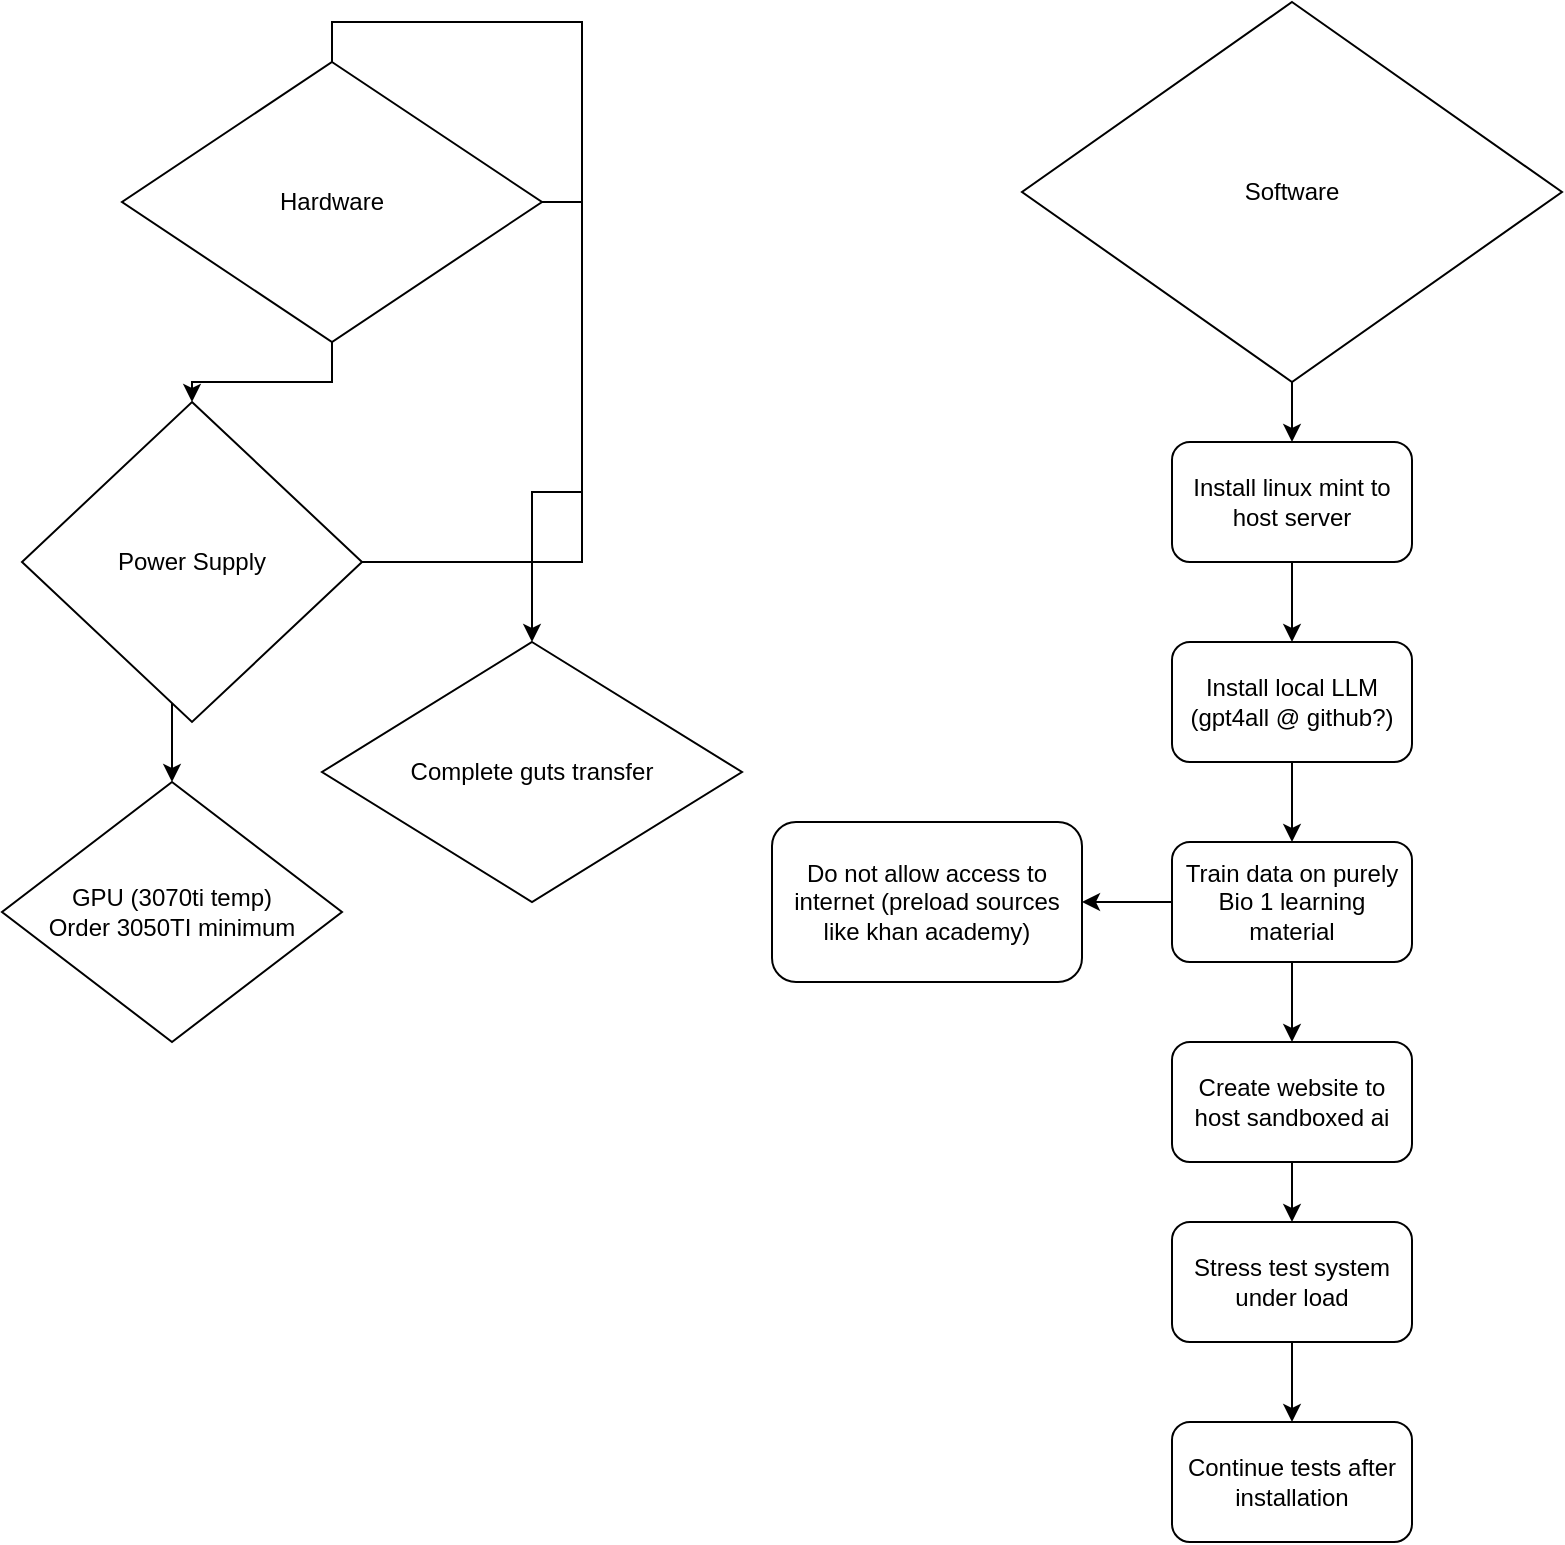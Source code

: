 <mxfile version="26.2.14">
  <diagram name="Page-1" id="HTZUk3EbjC1MUIwNYU3U">
    <mxGraphModel dx="1373" dy="839" grid="1" gridSize="10" guides="1" tooltips="1" connect="1" arrows="1" fold="1" page="1" pageScale="1" pageWidth="850" pageHeight="1100" math="0" shadow="0">
      <root>
        <mxCell id="0" />
        <mxCell id="1" parent="0" />
        <mxCell id="JLddquqepQ3t4C1imX2O-8" value="" style="edgeStyle=orthogonalEdgeStyle;rounded=0;orthogonalLoop=1;jettySize=auto;html=1;" edge="1" parent="1" source="JLddquqepQ3t4C1imX2O-6" target="JLddquqepQ3t4C1imX2O-7">
          <mxGeometry relative="1" as="geometry" />
        </mxCell>
        <mxCell id="JLddquqepQ3t4C1imX2O-9" style="edgeStyle=orthogonalEdgeStyle;rounded=0;orthogonalLoop=1;jettySize=auto;html=1;exitX=1;exitY=0.5;exitDx=0;exitDy=0;" edge="1" parent="1" source="JLddquqepQ3t4C1imX2O-6" target="JLddquqepQ3t4C1imX2O-10">
          <mxGeometry relative="1" as="geometry">
            <mxPoint x="270" y="210" as="targetPoint" />
          </mxGeometry>
        </mxCell>
        <mxCell id="JLddquqepQ3t4C1imX2O-12" style="edgeStyle=orthogonalEdgeStyle;rounded=0;orthogonalLoop=1;jettySize=auto;html=1;exitX=0.5;exitY=0;exitDx=0;exitDy=0;" edge="1" parent="1" source="JLddquqepQ3t4C1imX2O-6" target="JLddquqepQ3t4C1imX2O-13">
          <mxGeometry relative="1" as="geometry">
            <mxPoint x="290" y="350" as="targetPoint" />
          </mxGeometry>
        </mxCell>
        <mxCell id="JLddquqepQ3t4C1imX2O-6" value="Hardware" style="rhombus;whiteSpace=wrap;html=1;" vertex="1" parent="1">
          <mxGeometry x="60" y="40" width="210" height="140" as="geometry" />
        </mxCell>
        <mxCell id="JLddquqepQ3t4C1imX2O-7" value="Power Supply" style="rhombus;whiteSpace=wrap;html=1;" vertex="1" parent="1">
          <mxGeometry x="10" y="210" width="170" height="160" as="geometry" />
        </mxCell>
        <mxCell id="JLddquqepQ3t4C1imX2O-10" value="&lt;div&gt;GPU (3070ti temp)&lt;/div&gt;&lt;div&gt;Order 3050TI minimum&lt;/div&gt;" style="rhombus;whiteSpace=wrap;html=1;" vertex="1" parent="1">
          <mxGeometry y="400" width="170" height="130" as="geometry" />
        </mxCell>
        <mxCell id="JLddquqepQ3t4C1imX2O-13" value="Complete guts transfer" style="rhombus;whiteSpace=wrap;html=1;" vertex="1" parent="1">
          <mxGeometry x="160" y="330" width="210" height="130" as="geometry" />
        </mxCell>
        <mxCell id="JLddquqepQ3t4C1imX2O-22" value="" style="edgeStyle=orthogonalEdgeStyle;rounded=0;orthogonalLoop=1;jettySize=auto;html=1;" edge="1" parent="1" source="JLddquqepQ3t4C1imX2O-14" target="JLddquqepQ3t4C1imX2O-17">
          <mxGeometry relative="1" as="geometry" />
        </mxCell>
        <mxCell id="JLddquqepQ3t4C1imX2O-14" value="Software" style="rhombus;whiteSpace=wrap;html=1;" vertex="1" parent="1">
          <mxGeometry x="510" y="10" width="270" height="190" as="geometry" />
        </mxCell>
        <mxCell id="JLddquqepQ3t4C1imX2O-19" value="" style="edgeStyle=orthogonalEdgeStyle;rounded=0;orthogonalLoop=1;jettySize=auto;html=1;" edge="1" parent="1" source="JLddquqepQ3t4C1imX2O-17" target="JLddquqepQ3t4C1imX2O-18">
          <mxGeometry relative="1" as="geometry" />
        </mxCell>
        <mxCell id="JLddquqepQ3t4C1imX2O-17" value="Install linux mint to host server " style="rounded=1;whiteSpace=wrap;html=1;" vertex="1" parent="1">
          <mxGeometry x="585" y="230" width="120" height="60" as="geometry" />
        </mxCell>
        <mxCell id="JLddquqepQ3t4C1imX2O-21" value="" style="edgeStyle=orthogonalEdgeStyle;rounded=0;orthogonalLoop=1;jettySize=auto;html=1;" edge="1" parent="1" source="JLddquqepQ3t4C1imX2O-18" target="JLddquqepQ3t4C1imX2O-20">
          <mxGeometry relative="1" as="geometry" />
        </mxCell>
        <mxCell id="JLddquqepQ3t4C1imX2O-18" value="Install local LLM (gpt4all @ github?)" style="whiteSpace=wrap;html=1;rounded=1;" vertex="1" parent="1">
          <mxGeometry x="585" y="330" width="120" height="60" as="geometry" />
        </mxCell>
        <mxCell id="JLddquqepQ3t4C1imX2O-24" value="" style="edgeStyle=orthogonalEdgeStyle;rounded=0;orthogonalLoop=1;jettySize=auto;html=1;" edge="1" parent="1" source="JLddquqepQ3t4C1imX2O-20" target="JLddquqepQ3t4C1imX2O-23">
          <mxGeometry relative="1" as="geometry" />
        </mxCell>
        <mxCell id="JLddquqepQ3t4C1imX2O-26" value="" style="edgeStyle=orthogonalEdgeStyle;rounded=0;orthogonalLoop=1;jettySize=auto;html=1;" edge="1" parent="1" source="JLddquqepQ3t4C1imX2O-20" target="JLddquqepQ3t4C1imX2O-25">
          <mxGeometry relative="1" as="geometry" />
        </mxCell>
        <mxCell id="JLddquqepQ3t4C1imX2O-20" value="Train data on purely Bio 1 learning material" style="whiteSpace=wrap;html=1;rounded=1;" vertex="1" parent="1">
          <mxGeometry x="585" y="430" width="120" height="60" as="geometry" />
        </mxCell>
        <mxCell id="JLddquqepQ3t4C1imX2O-28" value="" style="edgeStyle=orthogonalEdgeStyle;rounded=0;orthogonalLoop=1;jettySize=auto;html=1;" edge="1" parent="1" source="JLddquqepQ3t4C1imX2O-23" target="JLddquqepQ3t4C1imX2O-27">
          <mxGeometry relative="1" as="geometry" />
        </mxCell>
        <mxCell id="JLddquqepQ3t4C1imX2O-23" value="Create website to host sandboxed ai" style="whiteSpace=wrap;html=1;rounded=1;" vertex="1" parent="1">
          <mxGeometry x="585" y="530" width="120" height="60" as="geometry" />
        </mxCell>
        <mxCell id="JLddquqepQ3t4C1imX2O-25" value="Do not allow access to internet (preload sources like khan academy)" style="whiteSpace=wrap;html=1;rounded=1;" vertex="1" parent="1">
          <mxGeometry x="385" y="420" width="155" height="80" as="geometry" />
        </mxCell>
        <mxCell id="JLddquqepQ3t4C1imX2O-30" value="" style="edgeStyle=orthogonalEdgeStyle;rounded=0;orthogonalLoop=1;jettySize=auto;html=1;" edge="1" parent="1" source="JLddquqepQ3t4C1imX2O-27" target="JLddquqepQ3t4C1imX2O-29">
          <mxGeometry relative="1" as="geometry" />
        </mxCell>
        <mxCell id="JLddquqepQ3t4C1imX2O-27" value="Stress test system under load" style="whiteSpace=wrap;html=1;rounded=1;" vertex="1" parent="1">
          <mxGeometry x="585" y="620" width="120" height="60" as="geometry" />
        </mxCell>
        <mxCell id="JLddquqepQ3t4C1imX2O-29" value="Continue tests after installation" style="whiteSpace=wrap;html=1;rounded=1;" vertex="1" parent="1">
          <mxGeometry x="585" y="720" width="120" height="60" as="geometry" />
        </mxCell>
      </root>
    </mxGraphModel>
  </diagram>
</mxfile>
